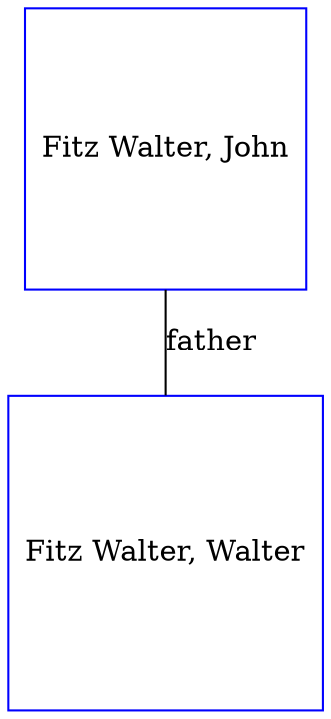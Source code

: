 digraph D {
    edge [dir=none];    node [shape=box];    "019016"   [label="Fitz Walter, John", shape=box, regular=1, color="blue"] ;
"019015"   [label="Fitz Walter, Walter", shape=box, regular=1, color="blue"] ;
019016->019015 [label="father",arrowsize=0.0]; 
}